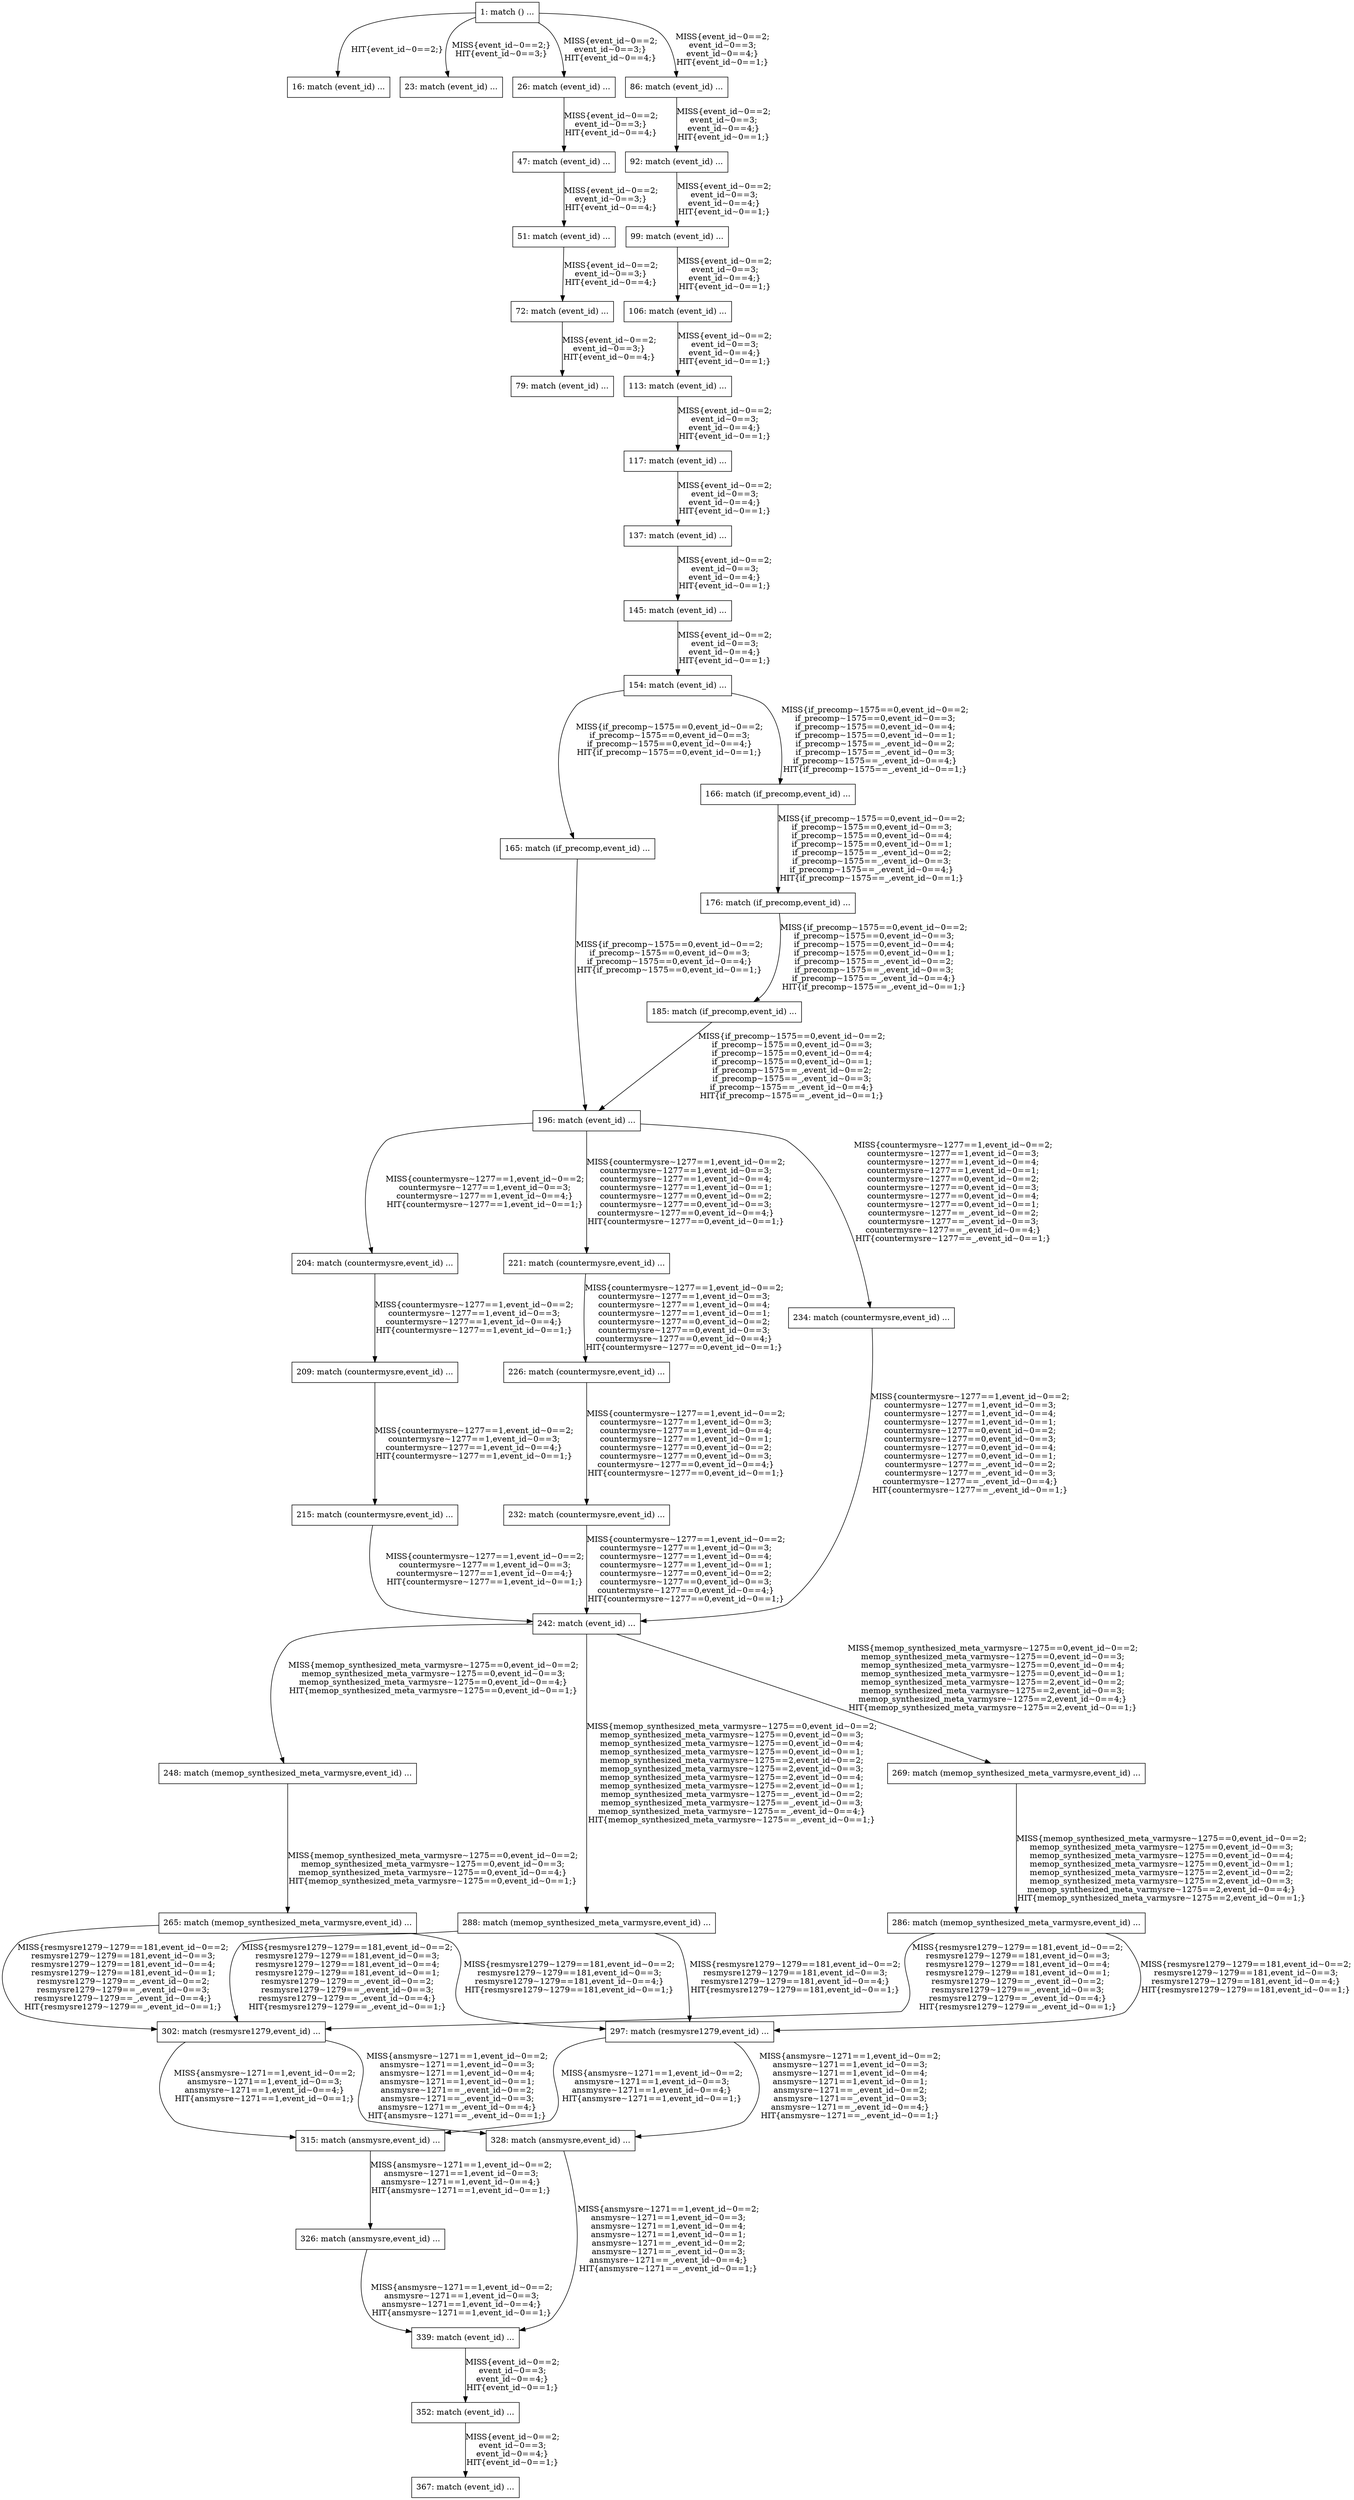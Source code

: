 digraph G {
  "1: match () ...
" [shape=box, ];
  "16: match (event_id) ...
" [shape=box, ];
  "23: match (event_id) ...
" [shape=box, ];
  "26: match (event_id) ...
" [shape=box, ];
  "47: match (event_id) ...
" [shape=box, ];
  "51: match (event_id) ...
" [shape=box, ];
  "72: match (event_id) ...
" [shape=box, ];
  "79: match (event_id) ...
" [shape=box, ];
  "86: match (event_id) ...
" [shape=box, ];
  "92: match (event_id) ...
" [shape=box, ];
  "99: match (event_id) ...
" [shape=box, ];
  "106: match (event_id) ...
" [shape=box, ];
  "113: match (event_id) ...
" [shape=box, ];
  "117: match (event_id) ...
" [shape=box, ];
  "137: match (event_id) ...
" [shape=box, ];
  "145: match (event_id) ...
" [shape=box, ];
  "154: match (event_id) ...
" [shape=box, ];
  "165: match (if_precomp,event_id) ...
" [shape=box, ];
  "166: match (if_precomp,event_id) ...
" [shape=box, ];
  "176: match (if_precomp,event_id) ...
" [shape=box, ];
  "185: match (if_precomp,event_id) ...
" [shape=box, ];
  "196: match (event_id) ...
" [shape=box, ];
  "204: match (countermysre,event_id) ...
" [shape=box, ];
  "209: match (countermysre,event_id) ...
" [shape=box, ];
  "215: match (countermysre,event_id) ...
" [shape=box, ];
  "221: match (countermysre,event_id) ...
" [shape=box, ];
  "226: match (countermysre,event_id) ...
" [shape=box, ];
  "232: match (countermysre,event_id) ...
" [shape=box, ];
  "234: match (countermysre,event_id) ...
" [shape=box, ];
  "242: match (event_id) ...
" [shape=box, ];
  "248: match (memop_synthesized_meta_varmysre,event_id) ...
" [shape=box, ];
  "265: match (memop_synthesized_meta_varmysre,event_id) ...
" [shape=box, ];
  "269: match (memop_synthesized_meta_varmysre,event_id) ...
" [shape=box, ];
  "286: match (memop_synthesized_meta_varmysre,event_id) ...
" [shape=box, ];
  "288: match (memop_synthesized_meta_varmysre,event_id) ...
" [shape=box, ];
  "297: match (resmysre1279,event_id) ...
" [shape=box, ];
  "302: match (resmysre1279,event_id) ...
" [shape=box, ];
  "315: match (ansmysre,event_id) ...
" [shape=box, ];
  "326: match (ansmysre,event_id) ...
" [shape=box, ];
  "328: match (ansmysre,event_id) ...
" [shape=box, ];
  "339: match (event_id) ...
" [shape=box, ];
  "352: match (event_id) ...
" [shape=box, ];
  "367: match (event_id) ...
" [shape=box, ];
  
  
  "1: match () ...
" -> "16: match (event_id) ...
" [label="HIT{event_id~0==2;}",
                                                     ];
  "1: match () ...
" -> "23: match (event_id) ...
" [label="MISS{event_id~0==2;}
HIT{event_id~0==3;}",
                                                     ];
  "1: match () ...
" -> "26: match (event_id) ...
" [label="MISS{event_id~0==2;
event_id~0==3;}
HIT{event_id~0==4;}",
                                                     ];
  "1: match () ...
" -> "86: match (event_id) ...
" [label="MISS{event_id~0==2;
event_id~0==3;
event_id~0==4;}
HIT{event_id~0==1;}",
                                                     ];
  "26: match (event_id) ...
" -> "47: match (event_id) ...
" [label="MISS{event_id~0==2;
event_id~0==3;}
HIT{event_id~0==4;}",
                                                              ];
  "47: match (event_id) ...
" -> "51: match (event_id) ...
" [label="MISS{event_id~0==2;
event_id~0==3;}
HIT{event_id~0==4;}",
                                                              ];
  "51: match (event_id) ...
" -> "72: match (event_id) ...
" [label="MISS{event_id~0==2;
event_id~0==3;}
HIT{event_id~0==4;}",
                                                              ];
  "72: match (event_id) ...
" -> "79: match (event_id) ...
" [label="MISS{event_id~0==2;
event_id~0==3;}
HIT{event_id~0==4;}",
                                                              ];
  "86: match (event_id) ...
" -> "92: match (event_id) ...
" [label="MISS{event_id~0==2;
event_id~0==3;
event_id~0==4;}
HIT{event_id~0==1;}",
                                                              ];
  "92: match (event_id) ...
" -> "99: match (event_id) ...
" [label="MISS{event_id~0==2;
event_id~0==3;
event_id~0==4;}
HIT{event_id~0==1;}",
                                                              ];
  "99: match (event_id) ...
" -> "106: match (event_id) ...
" [label="MISS{event_id~0==2;
event_id~0==3;
event_id~0==4;}
HIT{event_id~0==1;}",
                                                               ];
  "106: match (event_id) ...
" -> "113: match (event_id) ...
" [label="MISS{event_id~0==2;
event_id~0==3;
event_id~0==4;}
HIT{event_id~0==1;}",
                                                                ];
  "113: match (event_id) ...
" -> "117: match (event_id) ...
" [label="MISS{event_id~0==2;
event_id~0==3;
event_id~0==4;}
HIT{event_id~0==1;}",
                                                                ];
  "117: match (event_id) ...
" -> "137: match (event_id) ...
" [label="MISS{event_id~0==2;
event_id~0==3;
event_id~0==4;}
HIT{event_id~0==1;}",
                                                                ];
  "137: match (event_id) ...
" -> "145: match (event_id) ...
" [label="MISS{event_id~0==2;
event_id~0==3;
event_id~0==4;}
HIT{event_id~0==1;}",
                                                                ];
  "145: match (event_id) ...
" -> "154: match (event_id) ...
" [label="MISS{event_id~0==2;
event_id~0==3;
event_id~0==4;}
HIT{event_id~0==1;}",
                                                                ];
  "154: match (event_id) ...
" -> "165: match (if_precomp,event_id) ...
" [
  label="MISS{if_precomp~1575==0,event_id~0==2;
if_precomp~1575==0,event_id~0==3;
if_precomp~1575==0,event_id~0==4;}
HIT{if_precomp~1575==0,event_id~0==1;}",
  ];
  "154: match (event_id) ...
" -> "166: match (if_precomp,event_id) ...
" [
  label="MISS{if_precomp~1575==0,event_id~0==2;
if_precomp~1575==0,event_id~0==3;
if_precomp~1575==0,event_id~0==4;
if_precomp~1575==0,event_id~0==1;
if_precomp~1575==_,event_id~0==2;
if_precomp~1575==_,event_id~0==3;
if_precomp~1575==_,event_id~0==4;}
HIT{if_precomp~1575==_,event_id~0==1;}",
  ];
  "165: match (if_precomp,event_id) ...
" -> "196: match (event_id) ...
" [
  label="MISS{if_precomp~1575==0,event_id~0==2;
if_precomp~1575==0,event_id~0==3;
if_precomp~1575==0,event_id~0==4;}
HIT{if_precomp~1575==0,event_id~0==1;}",
  ];
  "166: match (if_precomp,event_id) ...
" -> "176: match (if_precomp,event_id) ...
" [
  label="MISS{if_precomp~1575==0,event_id~0==2;
if_precomp~1575==0,event_id~0==3;
if_precomp~1575==0,event_id~0==4;
if_precomp~1575==0,event_id~0==1;
if_precomp~1575==_,event_id~0==2;
if_precomp~1575==_,event_id~0==3;
if_precomp~1575==_,event_id~0==4;}
HIT{if_precomp~1575==_,event_id~0==1;}",
  ];
  "176: match (if_precomp,event_id) ...
" -> "185: match (if_precomp,event_id) ...
" [
  label="MISS{if_precomp~1575==0,event_id~0==2;
if_precomp~1575==0,event_id~0==3;
if_precomp~1575==0,event_id~0==4;
if_precomp~1575==0,event_id~0==1;
if_precomp~1575==_,event_id~0==2;
if_precomp~1575==_,event_id~0==3;
if_precomp~1575==_,event_id~0==4;}
HIT{if_precomp~1575==_,event_id~0==1;}",
  ];
  "185: match (if_precomp,event_id) ...
" -> "196: match (event_id) ...
" [
  label="MISS{if_precomp~1575==0,event_id~0==2;
if_precomp~1575==0,event_id~0==3;
if_precomp~1575==0,event_id~0==4;
if_precomp~1575==0,event_id~0==1;
if_precomp~1575==_,event_id~0==2;
if_precomp~1575==_,event_id~0==3;
if_precomp~1575==_,event_id~0==4;}
HIT{if_precomp~1575==_,event_id~0==1;}",
  ];
  "196: match (event_id) ...
" -> "204: match (countermysre,event_id) ...
" [
  label="MISS{countermysre~1277==1,event_id~0==2;
countermysre~1277==1,event_id~0==3;
countermysre~1277==1,event_id~0==4;}
HIT{countermysre~1277==1,event_id~0==1;}",
  ];
  "196: match (event_id) ...
" -> "221: match (countermysre,event_id) ...
" [
  label="MISS{countermysre~1277==1,event_id~0==2;
countermysre~1277==1,event_id~0==3;
countermysre~1277==1,event_id~0==4;
countermysre~1277==1,event_id~0==1;
countermysre~1277==0,event_id~0==2;
countermysre~1277==0,event_id~0==3;
countermysre~1277==0,event_id~0==4;}
HIT{countermysre~1277==0,event_id~0==1;}",
  ];
  "196: match (event_id) ...
" -> "234: match (countermysre,event_id) ...
" [
  label="MISS{countermysre~1277==1,event_id~0==2;
countermysre~1277==1,event_id~0==3;
countermysre~1277==1,event_id~0==4;
countermysre~1277==1,event_id~0==1;
countermysre~1277==0,event_id~0==2;
countermysre~1277==0,event_id~0==3;
countermysre~1277==0,event_id~0==4;
countermysre~1277==0,event_id~0==1;
countermysre~1277==_,event_id~0==2;
countermysre~1277==_,event_id~0==3;
countermysre~1277==_,event_id~0==4;}
HIT{countermysre~1277==_,event_id~0==1;}",
  ];
  "204: match (countermysre,event_id) ...
" -> "209: match (countermysre,event_id) ...
" [
  label="MISS{countermysre~1277==1,event_id~0==2;
countermysre~1277==1,event_id~0==3;
countermysre~1277==1,event_id~0==4;}
HIT{countermysre~1277==1,event_id~0==1;}",
  ];
  "209: match (countermysre,event_id) ...
" -> "215: match (countermysre,event_id) ...
" [
  label="MISS{countermysre~1277==1,event_id~0==2;
countermysre~1277==1,event_id~0==3;
countermysre~1277==1,event_id~0==4;}
HIT{countermysre~1277==1,event_id~0==1;}",
  ];
  "215: match (countermysre,event_id) ...
" -> "242: match (event_id) ...
" [
  label="MISS{countermysre~1277==1,event_id~0==2;
countermysre~1277==1,event_id~0==3;
countermysre~1277==1,event_id~0==4;}
HIT{countermysre~1277==1,event_id~0==1;}",
  ];
  "221: match (countermysre,event_id) ...
" -> "226: match (countermysre,event_id) ...
" [
  label="MISS{countermysre~1277==1,event_id~0==2;
countermysre~1277==1,event_id~0==3;
countermysre~1277==1,event_id~0==4;
countermysre~1277==1,event_id~0==1;
countermysre~1277==0,event_id~0==2;
countermysre~1277==0,event_id~0==3;
countermysre~1277==0,event_id~0==4;}
HIT{countermysre~1277==0,event_id~0==1;}",
  ];
  "226: match (countermysre,event_id) ...
" -> "232: match (countermysre,event_id) ...
" [
  label="MISS{countermysre~1277==1,event_id~0==2;
countermysre~1277==1,event_id~0==3;
countermysre~1277==1,event_id~0==4;
countermysre~1277==1,event_id~0==1;
countermysre~1277==0,event_id~0==2;
countermysre~1277==0,event_id~0==3;
countermysre~1277==0,event_id~0==4;}
HIT{countermysre~1277==0,event_id~0==1;}",
  ];
  "232: match (countermysre,event_id) ...
" -> "242: match (event_id) ...
" [
  label="MISS{countermysre~1277==1,event_id~0==2;
countermysre~1277==1,event_id~0==3;
countermysre~1277==1,event_id~0==4;
countermysre~1277==1,event_id~0==1;
countermysre~1277==0,event_id~0==2;
countermysre~1277==0,event_id~0==3;
countermysre~1277==0,event_id~0==4;}
HIT{countermysre~1277==0,event_id~0==1;}",
  ];
  "234: match (countermysre,event_id) ...
" -> "242: match (event_id) ...
" [
  label="MISS{countermysre~1277==1,event_id~0==2;
countermysre~1277==1,event_id~0==3;
countermysre~1277==1,event_id~0==4;
countermysre~1277==1,event_id~0==1;
countermysre~1277==0,event_id~0==2;
countermysre~1277==0,event_id~0==3;
countermysre~1277==0,event_id~0==4;
countermysre~1277==0,event_id~0==1;
countermysre~1277==_,event_id~0==2;
countermysre~1277==_,event_id~0==3;
countermysre~1277==_,event_id~0==4;}
HIT{countermysre~1277==_,event_id~0==1;}",
  ];
  "242: match (event_id) ...
" -> "248: match (memop_synthesized_meta_varmysre,event_id) ...
" [
  label="MISS{memop_synthesized_meta_varmysre~1275==0,event_id~0==2;
memop_synthesized_meta_varmysre~1275==0,event_id~0==3;
memop_synthesized_meta_varmysre~1275==0,event_id~0==4;}
HIT{memop_synthesized_meta_varmysre~1275==0,event_id~0==1;}",
  ];
  "242: match (event_id) ...
" -> "269: match (memop_synthesized_meta_varmysre,event_id) ...
" [
  label="MISS{memop_synthesized_meta_varmysre~1275==0,event_id~0==2;
memop_synthesized_meta_varmysre~1275==0,event_id~0==3;
memop_synthesized_meta_varmysre~1275==0,event_id~0==4;
memop_synthesized_meta_varmysre~1275==0,event_id~0==1;
memop_synthesized_meta_varmysre~1275==2,event_id~0==2;
memop_synthesized_meta_varmysre~1275==2,event_id~0==3;
memop_synthesized_meta_varmysre~1275==2,event_id~0==4;}
HIT{memop_synthesized_meta_varmysre~1275==2,event_id~0==1;}",
  ];
  "242: match (event_id) ...
" -> "288: match (memop_synthesized_meta_varmysre,event_id) ...
" [
  label="MISS{memop_synthesized_meta_varmysre~1275==0,event_id~0==2;
memop_synthesized_meta_varmysre~1275==0,event_id~0==3;
memop_synthesized_meta_varmysre~1275==0,event_id~0==4;
memop_synthesized_meta_varmysre~1275==0,event_id~0==1;
memop_synthesized_meta_varmysre~1275==2,event_id~0==2;
memop_synthesized_meta_varmysre~1275==2,event_id~0==3;
memop_synthesized_meta_varmysre~1275==2,event_id~0==4;
memop_synthesized_meta_varmysre~1275==2,event_id~0==1;
memop_synthesized_meta_varmysre~1275==_,event_id~0==2;
memop_synthesized_meta_varmysre~1275==_,event_id~0==3;
memop_synthesized_meta_varmysre~1275==_,event_id~0==4;}
HIT{memop_synthesized_meta_varmysre~1275==_,event_id~0==1;}",
  ];
  "248: match (memop_synthesized_meta_varmysre,event_id) ...
" -> "265: match (memop_synthesized_meta_varmysre,event_id) ...
" [
  label="MISS{memop_synthesized_meta_varmysre~1275==0,event_id~0==2;
memop_synthesized_meta_varmysre~1275==0,event_id~0==3;
memop_synthesized_meta_varmysre~1275==0,event_id~0==4;}
HIT{memop_synthesized_meta_varmysre~1275==0,event_id~0==1;}",
  ];
  "265: match (memop_synthesized_meta_varmysre,event_id) ...
" -> "297: match (resmysre1279,event_id) ...
" [
  label="MISS{resmysre1279~1279==181,event_id~0==2;
resmysre1279~1279==181,event_id~0==3;
resmysre1279~1279==181,event_id~0==4;}
HIT{resmysre1279~1279==181,event_id~0==1;}",
  ];
  "265: match (memop_synthesized_meta_varmysre,event_id) ...
" -> "302: match (resmysre1279,event_id) ...
" [
  label="MISS{resmysre1279~1279==181,event_id~0==2;
resmysre1279~1279==181,event_id~0==3;
resmysre1279~1279==181,event_id~0==4;
resmysre1279~1279==181,event_id~0==1;
resmysre1279~1279==_,event_id~0==2;
resmysre1279~1279==_,event_id~0==3;
resmysre1279~1279==_,event_id~0==4;}
HIT{resmysre1279~1279==_,event_id~0==1;}",
  ];
  "269: match (memop_synthesized_meta_varmysre,event_id) ...
" -> "286: match (memop_synthesized_meta_varmysre,event_id) ...
" [
  label="MISS{memop_synthesized_meta_varmysre~1275==0,event_id~0==2;
memop_synthesized_meta_varmysre~1275==0,event_id~0==3;
memop_synthesized_meta_varmysre~1275==0,event_id~0==4;
memop_synthesized_meta_varmysre~1275==0,event_id~0==1;
memop_synthesized_meta_varmysre~1275==2,event_id~0==2;
memop_synthesized_meta_varmysre~1275==2,event_id~0==3;
memop_synthesized_meta_varmysre~1275==2,event_id~0==4;}
HIT{memop_synthesized_meta_varmysre~1275==2,event_id~0==1;}",
  ];
  "286: match (memop_synthesized_meta_varmysre,event_id) ...
" -> "297: match (resmysre1279,event_id) ...
" [
  label="MISS{resmysre1279~1279==181,event_id~0==2;
resmysre1279~1279==181,event_id~0==3;
resmysre1279~1279==181,event_id~0==4;}
HIT{resmysre1279~1279==181,event_id~0==1;}",
  ];
  "286: match (memop_synthesized_meta_varmysre,event_id) ...
" -> "302: match (resmysre1279,event_id) ...
" [
  label="MISS{resmysre1279~1279==181,event_id~0==2;
resmysre1279~1279==181,event_id~0==3;
resmysre1279~1279==181,event_id~0==4;
resmysre1279~1279==181,event_id~0==1;
resmysre1279~1279==_,event_id~0==2;
resmysre1279~1279==_,event_id~0==3;
resmysre1279~1279==_,event_id~0==4;}
HIT{resmysre1279~1279==_,event_id~0==1;}",
  ];
  "288: match (memop_synthesized_meta_varmysre,event_id) ...
" -> "297: match (resmysre1279,event_id) ...
" [
  label="MISS{resmysre1279~1279==181,event_id~0==2;
resmysre1279~1279==181,event_id~0==3;
resmysre1279~1279==181,event_id~0==4;}
HIT{resmysre1279~1279==181,event_id~0==1;}",
  ];
  "288: match (memop_synthesized_meta_varmysre,event_id) ...
" -> "302: match (resmysre1279,event_id) ...
" [
  label="MISS{resmysre1279~1279==181,event_id~0==2;
resmysre1279~1279==181,event_id~0==3;
resmysre1279~1279==181,event_id~0==4;
resmysre1279~1279==181,event_id~0==1;
resmysre1279~1279==_,event_id~0==2;
resmysre1279~1279==_,event_id~0==3;
resmysre1279~1279==_,event_id~0==4;}
HIT{resmysre1279~1279==_,event_id~0==1;}",
  ];
  "297: match (resmysre1279,event_id) ...
" -> "315: match (ansmysre,event_id) ...
" [
  label="MISS{ansmysre~1271==1,event_id~0==2;
ansmysre~1271==1,event_id~0==3;
ansmysre~1271==1,event_id~0==4;}
HIT{ansmysre~1271==1,event_id~0==1;}",
  ];
  "297: match (resmysre1279,event_id) ...
" -> "328: match (ansmysre,event_id) ...
" [
  label="MISS{ansmysre~1271==1,event_id~0==2;
ansmysre~1271==1,event_id~0==3;
ansmysre~1271==1,event_id~0==4;
ansmysre~1271==1,event_id~0==1;
ansmysre~1271==_,event_id~0==2;
ansmysre~1271==_,event_id~0==3;
ansmysre~1271==_,event_id~0==4;}
HIT{ansmysre~1271==_,event_id~0==1;}",
  ];
  "302: match (resmysre1279,event_id) ...
" -> "315: match (ansmysre,event_id) ...
" [
  label="MISS{ansmysre~1271==1,event_id~0==2;
ansmysre~1271==1,event_id~0==3;
ansmysre~1271==1,event_id~0==4;}
HIT{ansmysre~1271==1,event_id~0==1;}",
  ];
  "302: match (resmysre1279,event_id) ...
" -> "328: match (ansmysre,event_id) ...
" [
  label="MISS{ansmysre~1271==1,event_id~0==2;
ansmysre~1271==1,event_id~0==3;
ansmysre~1271==1,event_id~0==4;
ansmysre~1271==1,event_id~0==1;
ansmysre~1271==_,event_id~0==2;
ansmysre~1271==_,event_id~0==3;
ansmysre~1271==_,event_id~0==4;}
HIT{ansmysre~1271==_,event_id~0==1;}",
  ];
  "315: match (ansmysre,event_id) ...
" -> "326: match (ansmysre,event_id) ...
" [
  label="MISS{ansmysre~1271==1,event_id~0==2;
ansmysre~1271==1,event_id~0==3;
ansmysre~1271==1,event_id~0==4;}
HIT{ansmysre~1271==1,event_id~0==1;}",
  ];
  "326: match (ansmysre,event_id) ...
" -> "339: match (event_id) ...
" [
  label="MISS{ansmysre~1271==1,event_id~0==2;
ansmysre~1271==1,event_id~0==3;
ansmysre~1271==1,event_id~0==4;}
HIT{ansmysre~1271==1,event_id~0==1;}",
  ];
  "328: match (ansmysre,event_id) ...
" -> "339: match (event_id) ...
" [
  label="MISS{ansmysre~1271==1,event_id~0==2;
ansmysre~1271==1,event_id~0==3;
ansmysre~1271==1,event_id~0==4;
ansmysre~1271==1,event_id~0==1;
ansmysre~1271==_,event_id~0==2;
ansmysre~1271==_,event_id~0==3;
ansmysre~1271==_,event_id~0==4;}
HIT{ansmysre~1271==_,event_id~0==1;}",
  ];
  "339: match (event_id) ...
" -> "352: match (event_id) ...
" [label="MISS{event_id~0==2;
event_id~0==3;
event_id~0==4;}
HIT{event_id~0==1;}",
                                                                ];
  "352: match (event_id) ...
" -> "367: match (event_id) ...
" [label="MISS{event_id~0==2;
event_id~0==3;
event_id~0==4;}
HIT{event_id~0==1;}",
                                                                ];
  
  }